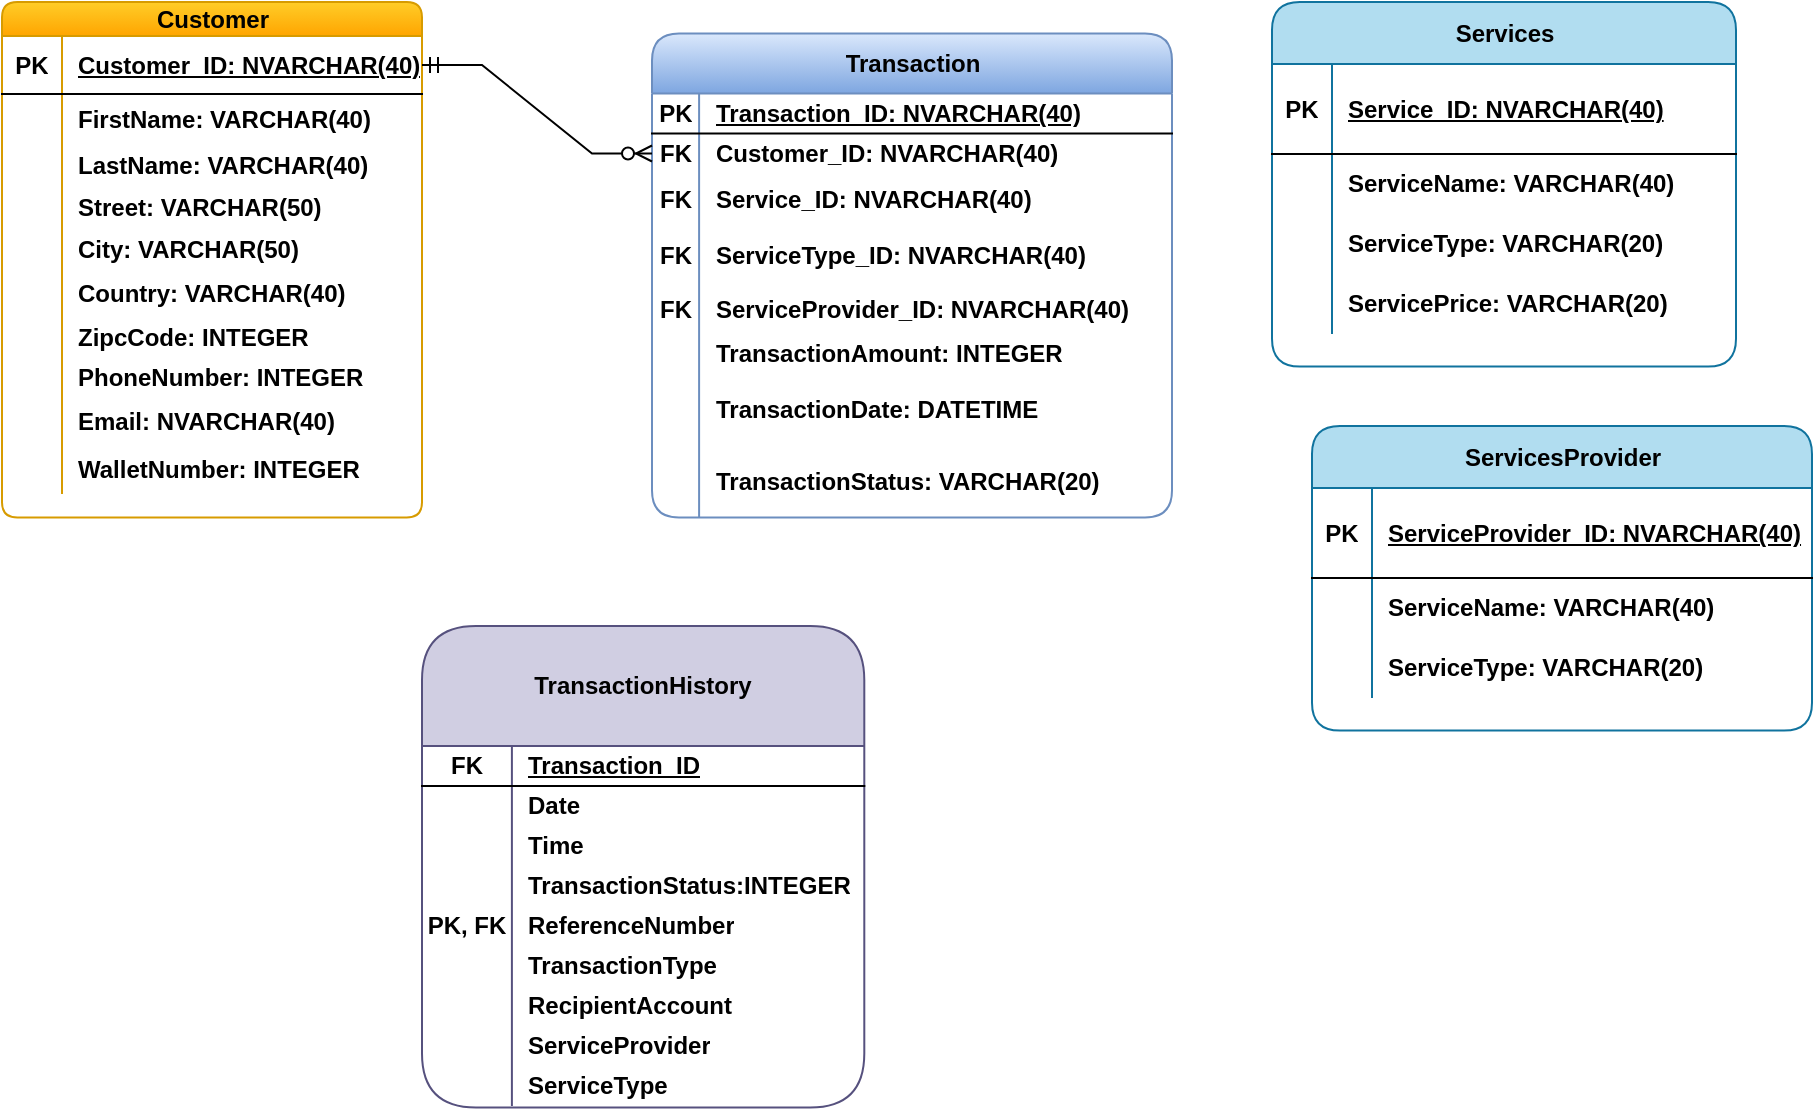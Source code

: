 <mxfile version="21.0.2" type="github">
  <diagram name="Page-1" id="RvkjJsLYA3RFUO9NYqUR">
    <mxGraphModel dx="1900" dy="573" grid="1" gridSize="10" guides="1" tooltips="1" connect="1" arrows="1" fold="1" page="1" pageScale="1" pageWidth="850" pageHeight="1100" math="0" shadow="0">
      <root>
        <mxCell id="0" />
        <mxCell id="1" parent="0" />
        <object label="Customer" id="U8XN_XWJw1uIWbOrhST0-1">
          <mxCell style="shape=table;startSize=17;container=1;collapsible=1;childLayout=tableLayout;fixedRows=1;rowLines=0;fontStyle=1;align=center;resizeLast=1;html=1;fillColor=#ffcd28;gradientColor=#ffa500;strokeColor=#d79b00;rounded=1;" vertex="1" parent="1">
            <mxGeometry x="-145" y="8" width="210" height="257.75" as="geometry" />
          </mxCell>
        </object>
        <mxCell id="U8XN_XWJw1uIWbOrhST0-2" value="" style="shape=tableRow;horizontal=0;startSize=0;swimlaneHead=0;swimlaneBody=0;fillColor=none;collapsible=0;dropTarget=0;points=[[0,0.5],[1,0.5]];portConstraint=eastwest;top=0;left=0;right=0;bottom=1;" vertex="1" parent="U8XN_XWJw1uIWbOrhST0-1">
          <mxGeometry y="17" width="210" height="29" as="geometry" />
        </mxCell>
        <mxCell id="U8XN_XWJw1uIWbOrhST0-3" value="PK" style="shape=partialRectangle;connectable=0;fillColor=none;top=0;left=0;bottom=0;right=0;fontStyle=1;overflow=hidden;whiteSpace=wrap;html=1;" vertex="1" parent="U8XN_XWJw1uIWbOrhST0-2">
          <mxGeometry width="30" height="29" as="geometry">
            <mxRectangle width="30" height="29" as="alternateBounds" />
          </mxGeometry>
        </mxCell>
        <mxCell id="U8XN_XWJw1uIWbOrhST0-4" value="Customer_ID: NVARCHAR(40)" style="shape=partialRectangle;connectable=0;fillColor=none;top=0;left=0;bottom=0;right=0;align=left;spacingLeft=6;fontStyle=5;overflow=hidden;whiteSpace=wrap;html=1;" vertex="1" parent="U8XN_XWJw1uIWbOrhST0-2">
          <mxGeometry x="30" width="180" height="29" as="geometry">
            <mxRectangle width="180" height="29" as="alternateBounds" />
          </mxGeometry>
        </mxCell>
        <mxCell id="U8XN_XWJw1uIWbOrhST0-5" value="" style="shape=tableRow;horizontal=0;startSize=0;swimlaneHead=0;swimlaneBody=0;fillColor=none;collapsible=0;dropTarget=0;points=[[0,0.5],[1,0.5]];portConstraint=eastwest;top=0;left=0;right=0;bottom=0;" vertex="1" parent="U8XN_XWJw1uIWbOrhST0-1">
          <mxGeometry y="46" width="210" height="26" as="geometry" />
        </mxCell>
        <mxCell id="U8XN_XWJw1uIWbOrhST0-6" value="" style="shape=partialRectangle;connectable=0;fillColor=none;top=0;left=0;bottom=0;right=0;editable=1;overflow=hidden;whiteSpace=wrap;html=1;" vertex="1" parent="U8XN_XWJw1uIWbOrhST0-5">
          <mxGeometry width="30" height="26" as="geometry">
            <mxRectangle width="30" height="26" as="alternateBounds" />
          </mxGeometry>
        </mxCell>
        <mxCell id="U8XN_XWJw1uIWbOrhST0-7" value="FirstName: VARCHAR(40)" style="shape=partialRectangle;connectable=0;fillColor=none;top=0;left=0;bottom=0;right=0;align=left;spacingLeft=6;overflow=hidden;whiteSpace=wrap;html=1;fontStyle=1" vertex="1" parent="U8XN_XWJw1uIWbOrhST0-5">
          <mxGeometry x="30" width="180" height="26" as="geometry">
            <mxRectangle width="180" height="26" as="alternateBounds" />
          </mxGeometry>
        </mxCell>
        <mxCell id="U8XN_XWJw1uIWbOrhST0-8" value="" style="shape=tableRow;horizontal=0;startSize=0;swimlaneHead=0;swimlaneBody=0;fillColor=none;collapsible=0;dropTarget=0;points=[[0,0.5],[1,0.5]];portConstraint=eastwest;top=0;left=0;right=0;bottom=0;" vertex="1" parent="U8XN_XWJw1uIWbOrhST0-1">
          <mxGeometry y="72" width="210" height="20" as="geometry" />
        </mxCell>
        <mxCell id="U8XN_XWJw1uIWbOrhST0-9" value="" style="shape=partialRectangle;connectable=0;fillColor=none;top=0;left=0;bottom=0;right=0;editable=1;overflow=hidden;whiteSpace=wrap;html=1;" vertex="1" parent="U8XN_XWJw1uIWbOrhST0-8">
          <mxGeometry width="30" height="20" as="geometry">
            <mxRectangle width="30" height="20" as="alternateBounds" />
          </mxGeometry>
        </mxCell>
        <mxCell id="U8XN_XWJw1uIWbOrhST0-10" value="LastName: VARCHAR(40)" style="shape=partialRectangle;connectable=0;fillColor=none;top=0;left=0;bottom=0;right=0;align=left;spacingLeft=6;overflow=hidden;whiteSpace=wrap;html=1;fontStyle=1" vertex="1" parent="U8XN_XWJw1uIWbOrhST0-8">
          <mxGeometry x="30" width="180" height="20" as="geometry">
            <mxRectangle width="180" height="20" as="alternateBounds" />
          </mxGeometry>
        </mxCell>
        <mxCell id="U8XN_XWJw1uIWbOrhST0-11" value="" style="shape=tableRow;horizontal=0;startSize=0;swimlaneHead=0;swimlaneBody=0;fillColor=none;collapsible=0;dropTarget=0;points=[[0,0.5],[1,0.5]];portConstraint=eastwest;top=0;left=0;right=0;bottom=0;" vertex="1" parent="U8XN_XWJw1uIWbOrhST0-1">
          <mxGeometry y="92" width="210" height="22" as="geometry" />
        </mxCell>
        <mxCell id="U8XN_XWJw1uIWbOrhST0-12" value="" style="shape=partialRectangle;connectable=0;fillColor=none;top=0;left=0;bottom=0;right=0;editable=1;overflow=hidden;whiteSpace=wrap;html=1;" vertex="1" parent="U8XN_XWJw1uIWbOrhST0-11">
          <mxGeometry width="30" height="22" as="geometry">
            <mxRectangle width="30" height="22" as="alternateBounds" />
          </mxGeometry>
        </mxCell>
        <mxCell id="U8XN_XWJw1uIWbOrhST0-13" value="Street: VARCHAR(50)" style="shape=partialRectangle;connectable=0;fillColor=none;top=0;left=0;bottom=0;right=0;align=left;spacingLeft=6;overflow=hidden;whiteSpace=wrap;html=1;fontStyle=1" vertex="1" parent="U8XN_XWJw1uIWbOrhST0-11">
          <mxGeometry x="30" width="180" height="22" as="geometry">
            <mxRectangle width="180" height="22" as="alternateBounds" />
          </mxGeometry>
        </mxCell>
        <mxCell id="U8XN_XWJw1uIWbOrhST0-14" value="" style="shape=tableRow;horizontal=0;startSize=0;swimlaneHead=0;swimlaneBody=0;fillColor=none;collapsible=0;dropTarget=0;points=[[0,0.5],[1,0.5]];portConstraint=eastwest;top=0;left=0;right=0;bottom=0;" vertex="1" parent="U8XN_XWJw1uIWbOrhST0-1">
          <mxGeometry y="114" width="210" height="20" as="geometry" />
        </mxCell>
        <mxCell id="U8XN_XWJw1uIWbOrhST0-15" value="" style="shape=partialRectangle;connectable=0;fillColor=none;top=0;left=0;bottom=0;right=0;editable=1;overflow=hidden;whiteSpace=wrap;html=1;" vertex="1" parent="U8XN_XWJw1uIWbOrhST0-14">
          <mxGeometry width="30" height="20" as="geometry">
            <mxRectangle width="30" height="20" as="alternateBounds" />
          </mxGeometry>
        </mxCell>
        <mxCell id="U8XN_XWJw1uIWbOrhST0-16" value="City: VARCHAR(50)" style="shape=partialRectangle;connectable=0;fillColor=none;top=0;left=0;bottom=0;right=0;align=left;spacingLeft=6;overflow=hidden;whiteSpace=wrap;html=1;fontStyle=1" vertex="1" parent="U8XN_XWJw1uIWbOrhST0-14">
          <mxGeometry x="30" width="180" height="20" as="geometry">
            <mxRectangle width="180" height="20" as="alternateBounds" />
          </mxGeometry>
        </mxCell>
        <mxCell id="U8XN_XWJw1uIWbOrhST0-17" value="" style="shape=tableRow;horizontal=0;startSize=0;swimlaneHead=0;swimlaneBody=0;fillColor=none;collapsible=0;dropTarget=0;points=[[0,0.5],[1,0.5]];portConstraint=eastwest;top=0;left=0;right=0;bottom=0;" vertex="1" parent="U8XN_XWJw1uIWbOrhST0-1">
          <mxGeometry y="134" width="210" height="24" as="geometry" />
        </mxCell>
        <mxCell id="U8XN_XWJw1uIWbOrhST0-18" value="" style="shape=partialRectangle;connectable=0;fillColor=none;top=0;left=0;bottom=0;right=0;editable=1;overflow=hidden;whiteSpace=wrap;html=1;" vertex="1" parent="U8XN_XWJw1uIWbOrhST0-17">
          <mxGeometry width="30" height="24" as="geometry">
            <mxRectangle width="30" height="24" as="alternateBounds" />
          </mxGeometry>
        </mxCell>
        <mxCell id="U8XN_XWJw1uIWbOrhST0-19" value="Country: VARCHAR(40)" style="shape=partialRectangle;connectable=0;fillColor=none;top=0;left=0;bottom=0;right=0;align=left;spacingLeft=6;overflow=hidden;whiteSpace=wrap;html=1;fontStyle=1" vertex="1" parent="U8XN_XWJw1uIWbOrhST0-17">
          <mxGeometry x="30" width="180" height="24" as="geometry">
            <mxRectangle width="180" height="24" as="alternateBounds" />
          </mxGeometry>
        </mxCell>
        <mxCell id="U8XN_XWJw1uIWbOrhST0-20" value="" style="shape=tableRow;horizontal=0;startSize=0;swimlaneHead=0;swimlaneBody=0;fillColor=none;collapsible=0;dropTarget=0;points=[[0,0.5],[1,0.5]];portConstraint=eastwest;top=0;left=0;right=0;bottom=0;" vertex="1" parent="U8XN_XWJw1uIWbOrhST0-1">
          <mxGeometry y="158" width="210" height="20" as="geometry" />
        </mxCell>
        <mxCell id="U8XN_XWJw1uIWbOrhST0-21" value="" style="shape=partialRectangle;connectable=0;fillColor=none;top=0;left=0;bottom=0;right=0;editable=1;overflow=hidden;whiteSpace=wrap;html=1;" vertex="1" parent="U8XN_XWJw1uIWbOrhST0-20">
          <mxGeometry width="30" height="20" as="geometry">
            <mxRectangle width="30" height="20" as="alternateBounds" />
          </mxGeometry>
        </mxCell>
        <mxCell id="U8XN_XWJw1uIWbOrhST0-22" value="ZipcCode: INTEGER" style="shape=partialRectangle;connectable=0;fillColor=none;top=0;left=0;bottom=0;right=0;align=left;spacingLeft=6;overflow=hidden;whiteSpace=wrap;html=1;fontStyle=1" vertex="1" parent="U8XN_XWJw1uIWbOrhST0-20">
          <mxGeometry x="30" width="180" height="20" as="geometry">
            <mxRectangle width="180" height="20" as="alternateBounds" />
          </mxGeometry>
        </mxCell>
        <mxCell id="U8XN_XWJw1uIWbOrhST0-23" value="" style="shape=tableRow;horizontal=0;startSize=0;swimlaneHead=0;swimlaneBody=0;fillColor=none;collapsible=0;dropTarget=0;points=[[0,0.5],[1,0.5]];portConstraint=eastwest;top=0;left=0;right=0;bottom=0;" vertex="1" parent="U8XN_XWJw1uIWbOrhST0-1">
          <mxGeometry y="178" width="210" height="20" as="geometry" />
        </mxCell>
        <mxCell id="U8XN_XWJw1uIWbOrhST0-24" value="" style="shape=partialRectangle;connectable=0;fillColor=none;top=0;left=0;bottom=0;right=0;editable=1;overflow=hidden;whiteSpace=wrap;html=1;" vertex="1" parent="U8XN_XWJw1uIWbOrhST0-23">
          <mxGeometry width="30" height="20" as="geometry">
            <mxRectangle width="30" height="20" as="alternateBounds" />
          </mxGeometry>
        </mxCell>
        <mxCell id="U8XN_XWJw1uIWbOrhST0-25" value="PhoneNumber: INTEGER" style="shape=partialRectangle;connectable=0;fillColor=none;top=0;left=0;bottom=0;right=0;align=left;spacingLeft=6;overflow=hidden;whiteSpace=wrap;html=1;fontStyle=1" vertex="1" parent="U8XN_XWJw1uIWbOrhST0-23">
          <mxGeometry x="30" width="180" height="20" as="geometry">
            <mxRectangle width="180" height="20" as="alternateBounds" />
          </mxGeometry>
        </mxCell>
        <mxCell id="U8XN_XWJw1uIWbOrhST0-26" value="" style="shape=tableRow;horizontal=0;startSize=0;swimlaneHead=0;swimlaneBody=0;fillColor=none;collapsible=0;dropTarget=0;points=[[0,0.5],[1,0.5]];portConstraint=eastwest;top=0;left=0;right=0;bottom=0;" vertex="1" parent="U8XN_XWJw1uIWbOrhST0-1">
          <mxGeometry y="198" width="210" height="23" as="geometry" />
        </mxCell>
        <mxCell id="U8XN_XWJw1uIWbOrhST0-27" value="" style="shape=partialRectangle;connectable=0;fillColor=none;top=0;left=0;bottom=0;right=0;editable=1;overflow=hidden;whiteSpace=wrap;html=1;" vertex="1" parent="U8XN_XWJw1uIWbOrhST0-26">
          <mxGeometry width="30" height="23" as="geometry">
            <mxRectangle width="30" height="23" as="alternateBounds" />
          </mxGeometry>
        </mxCell>
        <mxCell id="U8XN_XWJw1uIWbOrhST0-28" value="Email: NVARCHAR(40)" style="shape=partialRectangle;connectable=0;fillColor=none;top=0;left=0;bottom=0;right=0;align=left;spacingLeft=6;overflow=hidden;whiteSpace=wrap;html=1;fontStyle=1" vertex="1" parent="U8XN_XWJw1uIWbOrhST0-26">
          <mxGeometry x="30" width="180" height="23" as="geometry">
            <mxRectangle width="180" height="23" as="alternateBounds" />
          </mxGeometry>
        </mxCell>
        <mxCell id="U8XN_XWJw1uIWbOrhST0-29" value="" style="shape=tableRow;horizontal=0;startSize=0;swimlaneHead=0;swimlaneBody=0;fillColor=none;collapsible=0;dropTarget=0;points=[[0,0.5],[1,0.5]];portConstraint=eastwest;top=0;left=0;right=0;bottom=0;" vertex="1" parent="U8XN_XWJw1uIWbOrhST0-1">
          <mxGeometry y="221" width="210" height="25" as="geometry" />
        </mxCell>
        <mxCell id="U8XN_XWJw1uIWbOrhST0-30" value="" style="shape=partialRectangle;connectable=0;fillColor=none;top=0;left=0;bottom=0;right=0;editable=1;overflow=hidden;whiteSpace=wrap;html=1;" vertex="1" parent="U8XN_XWJw1uIWbOrhST0-29">
          <mxGeometry width="30" height="25" as="geometry">
            <mxRectangle width="30" height="25" as="alternateBounds" />
          </mxGeometry>
        </mxCell>
        <mxCell id="U8XN_XWJw1uIWbOrhST0-31" value="WalletNumber: INTEGER" style="shape=partialRectangle;connectable=0;fillColor=none;top=0;left=0;bottom=0;right=0;align=left;spacingLeft=6;overflow=hidden;whiteSpace=wrap;html=1;fontStyle=1" vertex="1" parent="U8XN_XWJw1uIWbOrhST0-29">
          <mxGeometry x="30" width="180" height="25" as="geometry">
            <mxRectangle width="180" height="25" as="alternateBounds" />
          </mxGeometry>
        </mxCell>
        <mxCell id="U8XN_XWJw1uIWbOrhST0-35" value="Services" style="shape=table;startSize=31;container=1;collapsible=1;childLayout=tableLayout;fixedRows=1;rowLines=0;fontStyle=1;align=center;resizeLast=1;html=1;fillColor=#b1ddf0;strokeColor=#10739e;rounded=1;" vertex="1" parent="1">
          <mxGeometry x="490" y="8.0" width="232" height="182.3" as="geometry" />
        </mxCell>
        <mxCell id="U8XN_XWJw1uIWbOrhST0-36" value="" style="shape=tableRow;horizontal=0;startSize=0;swimlaneHead=0;swimlaneBody=0;fillColor=none;collapsible=0;dropTarget=0;points=[[0,0.5],[1,0.5]];portConstraint=eastwest;top=0;left=0;right=0;bottom=1;" vertex="1" parent="U8XN_XWJw1uIWbOrhST0-35">
          <mxGeometry y="31" width="232" height="45" as="geometry" />
        </mxCell>
        <mxCell id="U8XN_XWJw1uIWbOrhST0-37" value="PK" style="shape=partialRectangle;connectable=0;fillColor=none;top=0;left=0;bottom=0;right=0;fontStyle=1;overflow=hidden;whiteSpace=wrap;html=1;" vertex="1" parent="U8XN_XWJw1uIWbOrhST0-36">
          <mxGeometry width="30" height="45" as="geometry">
            <mxRectangle width="30" height="45" as="alternateBounds" />
          </mxGeometry>
        </mxCell>
        <mxCell id="U8XN_XWJw1uIWbOrhST0-38" value="Service_ID: NVARCHAR(40)" style="shape=partialRectangle;connectable=0;fillColor=none;top=0;left=0;bottom=0;right=0;align=left;spacingLeft=6;fontStyle=5;overflow=hidden;whiteSpace=wrap;html=1;" vertex="1" parent="U8XN_XWJw1uIWbOrhST0-36">
          <mxGeometry x="30" width="202" height="45" as="geometry">
            <mxRectangle width="202" height="45" as="alternateBounds" />
          </mxGeometry>
        </mxCell>
        <mxCell id="U8XN_XWJw1uIWbOrhST0-42" value="" style="shape=tableRow;horizontal=0;startSize=0;swimlaneHead=0;swimlaneBody=0;fillColor=none;collapsible=0;dropTarget=0;points=[[0,0.5],[1,0.5]];portConstraint=eastwest;top=0;left=0;right=0;bottom=0;" vertex="1" parent="U8XN_XWJw1uIWbOrhST0-35">
          <mxGeometry y="76" width="232" height="30" as="geometry" />
        </mxCell>
        <mxCell id="U8XN_XWJw1uIWbOrhST0-43" value="" style="shape=partialRectangle;connectable=0;fillColor=none;top=0;left=0;bottom=0;right=0;editable=1;overflow=hidden;whiteSpace=wrap;html=1;fontStyle=1" vertex="1" parent="U8XN_XWJw1uIWbOrhST0-42">
          <mxGeometry width="30" height="30" as="geometry">
            <mxRectangle width="30" height="30" as="alternateBounds" />
          </mxGeometry>
        </mxCell>
        <mxCell id="U8XN_XWJw1uIWbOrhST0-44" value="ServiceName: VARCHAR(40)" style="shape=partialRectangle;connectable=0;fillColor=none;top=0;left=0;bottom=0;right=0;align=left;spacingLeft=6;overflow=hidden;whiteSpace=wrap;html=1;fontStyle=1" vertex="1" parent="U8XN_XWJw1uIWbOrhST0-42">
          <mxGeometry x="30" width="202" height="30" as="geometry">
            <mxRectangle width="202" height="30" as="alternateBounds" />
          </mxGeometry>
        </mxCell>
        <mxCell id="U8XN_XWJw1uIWbOrhST0-284" value="" style="shape=tableRow;horizontal=0;startSize=0;swimlaneHead=0;swimlaneBody=0;fillColor=none;collapsible=0;dropTarget=0;points=[[0,0.5],[1,0.5]];portConstraint=eastwest;top=0;left=0;right=0;bottom=0;" vertex="1" parent="U8XN_XWJw1uIWbOrhST0-35">
          <mxGeometry y="106" width="232" height="30" as="geometry" />
        </mxCell>
        <mxCell id="U8XN_XWJw1uIWbOrhST0-285" value="" style="shape=partialRectangle;connectable=0;fillColor=none;top=0;left=0;bottom=0;right=0;editable=1;overflow=hidden;whiteSpace=wrap;html=1;fontStyle=1" vertex="1" parent="U8XN_XWJw1uIWbOrhST0-284">
          <mxGeometry width="30" height="30" as="geometry">
            <mxRectangle width="30" height="30" as="alternateBounds" />
          </mxGeometry>
        </mxCell>
        <mxCell id="U8XN_XWJw1uIWbOrhST0-286" value="ServiceType: VARCHAR(20)" style="shape=partialRectangle;connectable=0;fillColor=none;top=0;left=0;bottom=0;right=0;align=left;spacingLeft=6;overflow=hidden;whiteSpace=wrap;html=1;fontStyle=1" vertex="1" parent="U8XN_XWJw1uIWbOrhST0-284">
          <mxGeometry x="30" width="202" height="30" as="geometry">
            <mxRectangle width="202" height="30" as="alternateBounds" />
          </mxGeometry>
        </mxCell>
        <mxCell id="U8XN_XWJw1uIWbOrhST0-300" value="" style="shape=tableRow;horizontal=0;startSize=0;swimlaneHead=0;swimlaneBody=0;fillColor=none;collapsible=0;dropTarget=0;points=[[0,0.5],[1,0.5]];portConstraint=eastwest;top=0;left=0;right=0;bottom=0;" vertex="1" parent="U8XN_XWJw1uIWbOrhST0-35">
          <mxGeometry y="136" width="232" height="30" as="geometry" />
        </mxCell>
        <mxCell id="U8XN_XWJw1uIWbOrhST0-301" value="" style="shape=partialRectangle;connectable=0;fillColor=none;top=0;left=0;bottom=0;right=0;editable=1;overflow=hidden;whiteSpace=wrap;html=1;fontStyle=1" vertex="1" parent="U8XN_XWJw1uIWbOrhST0-300">
          <mxGeometry width="30" height="30" as="geometry">
            <mxRectangle width="30" height="30" as="alternateBounds" />
          </mxGeometry>
        </mxCell>
        <mxCell id="U8XN_XWJw1uIWbOrhST0-302" value="ServicePrice: VARCHAR(20)" style="shape=partialRectangle;connectable=0;fillColor=none;top=0;left=0;bottom=0;right=0;align=left;spacingLeft=6;overflow=hidden;whiteSpace=wrap;html=1;fontStyle=1" vertex="1" parent="U8XN_XWJw1uIWbOrhST0-300">
          <mxGeometry x="30" width="202" height="30" as="geometry">
            <mxRectangle width="202" height="30" as="alternateBounds" />
          </mxGeometry>
        </mxCell>
        <mxCell id="U8XN_XWJw1uIWbOrhST0-45" value="Transaction" style="shape=table;startSize=30;container=1;collapsible=1;childLayout=tableLayout;fixedRows=1;rowLines=0;fontStyle=1;align=center;resizeLast=1;html=1;strokeWidth=1;swimlaneFillColor=none;fillColor=#dae8fc;gradientColor=#7ea6e0;strokeColor=#6c8ebf;rounded=1;" vertex="1" parent="1">
          <mxGeometry x="180" y="23.75" width="260" height="242" as="geometry" />
        </mxCell>
        <mxCell id="U8XN_XWJw1uIWbOrhST0-46" value="" style="shape=tableRow;horizontal=0;startSize=0;swimlaneHead=0;swimlaneBody=0;fillColor=none;collapsible=0;dropTarget=0;points=[[0,0.5],[1,0.5]];portConstraint=eastwest;top=0;left=0;right=0;bottom=1;" vertex="1" parent="U8XN_XWJw1uIWbOrhST0-45">
          <mxGeometry y="30" width="260" height="20" as="geometry" />
        </mxCell>
        <mxCell id="U8XN_XWJw1uIWbOrhST0-47" value="PK" style="shape=partialRectangle;connectable=0;fillColor=none;top=0;left=0;bottom=0;right=0;fontStyle=1;overflow=hidden;whiteSpace=wrap;html=1;" vertex="1" parent="U8XN_XWJw1uIWbOrhST0-46">
          <mxGeometry width="23.55" height="20" as="geometry">
            <mxRectangle width="23.55" height="20" as="alternateBounds" />
          </mxGeometry>
        </mxCell>
        <mxCell id="U8XN_XWJw1uIWbOrhST0-48" value="Transaction_ID: NVARCHAR(40)" style="shape=partialRectangle;connectable=0;fillColor=none;top=0;left=0;bottom=0;right=0;align=left;spacingLeft=6;fontStyle=5;overflow=hidden;whiteSpace=wrap;html=1;" vertex="1" parent="U8XN_XWJw1uIWbOrhST0-46">
          <mxGeometry x="23.55" width="236.45" height="20" as="geometry">
            <mxRectangle width="236.45" height="20" as="alternateBounds" />
          </mxGeometry>
        </mxCell>
        <mxCell id="U8XN_XWJw1uIWbOrhST0-49" value="" style="shape=tableRow;horizontal=0;startSize=0;swimlaneHead=0;swimlaneBody=0;fillColor=none;collapsible=0;dropTarget=0;points=[[0,0.5],[1,0.5]];portConstraint=eastwest;top=0;left=0;right=0;bottom=0;" vertex="1" parent="U8XN_XWJw1uIWbOrhST0-45">
          <mxGeometry y="50" width="260" height="20" as="geometry" />
        </mxCell>
        <mxCell id="U8XN_XWJw1uIWbOrhST0-50" value="FK" style="shape=partialRectangle;connectable=0;fillColor=none;top=0;left=0;bottom=0;right=0;editable=1;overflow=hidden;whiteSpace=wrap;html=1;fontStyle=1" vertex="1" parent="U8XN_XWJw1uIWbOrhST0-49">
          <mxGeometry width="23.55" height="20" as="geometry">
            <mxRectangle width="23.55" height="20" as="alternateBounds" />
          </mxGeometry>
        </mxCell>
        <mxCell id="U8XN_XWJw1uIWbOrhST0-51" value="Customer_ID: NVARCHAR(40)" style="shape=partialRectangle;connectable=0;fillColor=none;top=0;left=0;bottom=0;right=0;align=left;spacingLeft=6;overflow=hidden;whiteSpace=wrap;html=1;fontStyle=1" vertex="1" parent="U8XN_XWJw1uIWbOrhST0-49">
          <mxGeometry x="23.55" width="236.45" height="20" as="geometry">
            <mxRectangle width="236.45" height="20" as="alternateBounds" />
          </mxGeometry>
        </mxCell>
        <mxCell id="U8XN_XWJw1uIWbOrhST0-206" value="" style="shape=tableRow;horizontal=0;startSize=0;swimlaneHead=0;swimlaneBody=0;fillColor=none;collapsible=0;dropTarget=0;points=[[0,0.5],[1,0.5]];portConstraint=eastwest;top=0;left=0;right=0;bottom=0;" vertex="1" parent="U8XN_XWJw1uIWbOrhST0-45">
          <mxGeometry y="70" width="260" height="26" as="geometry" />
        </mxCell>
        <mxCell id="U8XN_XWJw1uIWbOrhST0-207" value="FK" style="shape=partialRectangle;connectable=0;fillColor=none;top=0;left=0;bottom=0;right=0;editable=1;overflow=hidden;whiteSpace=wrap;html=1;fontStyle=1" vertex="1" parent="U8XN_XWJw1uIWbOrhST0-206">
          <mxGeometry width="23.55" height="26" as="geometry">
            <mxRectangle width="23.55" height="26" as="alternateBounds" />
          </mxGeometry>
        </mxCell>
        <mxCell id="U8XN_XWJw1uIWbOrhST0-208" value="Service_ID: NVARCHAR(40)" style="shape=partialRectangle;connectable=0;fillColor=none;top=0;left=0;bottom=0;right=0;align=left;spacingLeft=6;overflow=hidden;whiteSpace=wrap;html=1;fontStyle=1" vertex="1" parent="U8XN_XWJw1uIWbOrhST0-206">
          <mxGeometry x="23.55" width="236.45" height="26" as="geometry">
            <mxRectangle width="236.45" height="26" as="alternateBounds" />
          </mxGeometry>
        </mxCell>
        <mxCell id="U8XN_XWJw1uIWbOrhST0-209" value="" style="shape=tableRow;horizontal=0;startSize=0;swimlaneHead=0;swimlaneBody=0;fillColor=none;collapsible=0;dropTarget=0;points=[[0,0.5],[1,0.5]];portConstraint=eastwest;top=0;left=0;right=0;bottom=0;" vertex="1" parent="U8XN_XWJw1uIWbOrhST0-45">
          <mxGeometry y="96" width="260" height="30" as="geometry" />
        </mxCell>
        <mxCell id="U8XN_XWJw1uIWbOrhST0-210" value="FK" style="shape=partialRectangle;connectable=0;fillColor=none;top=0;left=0;bottom=0;right=0;editable=1;overflow=hidden;whiteSpace=wrap;html=1;fontStyle=1" vertex="1" parent="U8XN_XWJw1uIWbOrhST0-209">
          <mxGeometry width="23.55" height="30" as="geometry">
            <mxRectangle width="23.55" height="30" as="alternateBounds" />
          </mxGeometry>
        </mxCell>
        <mxCell id="U8XN_XWJw1uIWbOrhST0-211" value="ServiceType_ID: NVARCHAR(40)" style="shape=partialRectangle;connectable=0;fillColor=none;top=0;left=0;bottom=0;right=0;align=left;spacingLeft=6;overflow=hidden;whiteSpace=wrap;html=1;fontStyle=1" vertex="1" parent="U8XN_XWJw1uIWbOrhST0-209">
          <mxGeometry x="23.55" width="236.45" height="30" as="geometry">
            <mxRectangle width="236.45" height="30" as="alternateBounds" />
          </mxGeometry>
        </mxCell>
        <mxCell id="U8XN_XWJw1uIWbOrhST0-215" value="" style="shape=tableRow;horizontal=0;startSize=0;swimlaneHead=0;swimlaneBody=0;fillColor=none;collapsible=0;dropTarget=0;points=[[0,0.5],[1,0.5]];portConstraint=eastwest;top=0;left=0;right=0;bottom=0;" vertex="1" parent="U8XN_XWJw1uIWbOrhST0-45">
          <mxGeometry y="126" width="260" height="24" as="geometry" />
        </mxCell>
        <mxCell id="U8XN_XWJw1uIWbOrhST0-216" value="FK" style="shape=partialRectangle;connectable=0;fillColor=none;top=0;left=0;bottom=0;right=0;editable=1;overflow=hidden;whiteSpace=wrap;html=1;fontStyle=1" vertex="1" parent="U8XN_XWJw1uIWbOrhST0-215">
          <mxGeometry width="23.55" height="24" as="geometry">
            <mxRectangle width="23.55" height="24" as="alternateBounds" />
          </mxGeometry>
        </mxCell>
        <mxCell id="U8XN_XWJw1uIWbOrhST0-217" value="ServiceProvider_ID: NVARCHAR(40)" style="shape=partialRectangle;connectable=0;fillColor=none;top=0;left=0;bottom=0;right=0;align=left;spacingLeft=6;overflow=hidden;whiteSpace=wrap;html=1;fontStyle=1" vertex="1" parent="U8XN_XWJw1uIWbOrhST0-215">
          <mxGeometry x="23.55" width="236.45" height="24" as="geometry">
            <mxRectangle width="236.45" height="24" as="alternateBounds" />
          </mxGeometry>
        </mxCell>
        <mxCell id="U8XN_XWJw1uIWbOrhST0-221" value="" style="shape=tableRow;horizontal=0;startSize=0;swimlaneHead=0;swimlaneBody=0;fillColor=none;collapsible=0;dropTarget=0;points=[[0,0.5],[1,0.5]];portConstraint=eastwest;top=0;left=0;right=0;bottom=0;" vertex="1" parent="U8XN_XWJw1uIWbOrhST0-45">
          <mxGeometry y="150" width="260" height="20" as="geometry" />
        </mxCell>
        <mxCell id="U8XN_XWJw1uIWbOrhST0-222" value="" style="shape=partialRectangle;connectable=0;fillColor=none;top=0;left=0;bottom=0;right=0;editable=1;overflow=hidden;whiteSpace=wrap;html=1;fontStyle=1" vertex="1" parent="U8XN_XWJw1uIWbOrhST0-221">
          <mxGeometry width="23.55" height="20" as="geometry">
            <mxRectangle width="23.55" height="20" as="alternateBounds" />
          </mxGeometry>
        </mxCell>
        <mxCell id="U8XN_XWJw1uIWbOrhST0-223" value="TransactionAmount: INTEGER" style="shape=partialRectangle;connectable=0;fillColor=none;top=0;left=0;bottom=0;right=0;align=left;spacingLeft=6;overflow=hidden;whiteSpace=wrap;html=1;fontStyle=1" vertex="1" parent="U8XN_XWJw1uIWbOrhST0-221">
          <mxGeometry x="23.55" width="236.45" height="20" as="geometry">
            <mxRectangle width="236.45" height="20" as="alternateBounds" />
          </mxGeometry>
        </mxCell>
        <mxCell id="U8XN_XWJw1uIWbOrhST0-281" value="" style="shape=tableRow;horizontal=0;startSize=0;swimlaneHead=0;swimlaneBody=0;fillColor=none;collapsible=0;dropTarget=0;points=[[0,0.5],[1,0.5]];portConstraint=eastwest;top=0;left=0;right=0;bottom=0;" vertex="1" parent="U8XN_XWJw1uIWbOrhST0-45">
          <mxGeometry y="170" width="260" height="36" as="geometry" />
        </mxCell>
        <mxCell id="U8XN_XWJw1uIWbOrhST0-282" value="" style="shape=partialRectangle;connectable=0;fillColor=none;top=0;left=0;bottom=0;right=0;editable=1;overflow=hidden;whiteSpace=wrap;html=1;fontStyle=1" vertex="1" parent="U8XN_XWJw1uIWbOrhST0-281">
          <mxGeometry width="23.55" height="36" as="geometry">
            <mxRectangle width="23.55" height="36" as="alternateBounds" />
          </mxGeometry>
        </mxCell>
        <mxCell id="U8XN_XWJw1uIWbOrhST0-283" value="TransactionDate: DATETIME" style="shape=partialRectangle;connectable=0;fillColor=none;top=0;left=0;bottom=0;right=0;align=left;spacingLeft=6;overflow=hidden;whiteSpace=wrap;html=1;fontStyle=1" vertex="1" parent="U8XN_XWJw1uIWbOrhST0-281">
          <mxGeometry x="23.55" width="236.45" height="36" as="geometry">
            <mxRectangle width="236.45" height="36" as="alternateBounds" />
          </mxGeometry>
        </mxCell>
        <mxCell id="U8XN_XWJw1uIWbOrhST0-287" value="" style="shape=tableRow;horizontal=0;startSize=0;swimlaneHead=0;swimlaneBody=0;fillColor=none;collapsible=0;dropTarget=0;points=[[0,0.5],[1,0.5]];portConstraint=eastwest;top=0;left=0;right=0;bottom=0;" vertex="1" parent="U8XN_XWJw1uIWbOrhST0-45">
          <mxGeometry y="206" width="260" height="36" as="geometry" />
        </mxCell>
        <mxCell id="U8XN_XWJw1uIWbOrhST0-288" value="" style="shape=partialRectangle;connectable=0;fillColor=none;top=0;left=0;bottom=0;right=0;editable=1;overflow=hidden;whiteSpace=wrap;html=1;fontStyle=1" vertex="1" parent="U8XN_XWJw1uIWbOrhST0-287">
          <mxGeometry width="23.55" height="36" as="geometry">
            <mxRectangle width="23.55" height="36" as="alternateBounds" />
          </mxGeometry>
        </mxCell>
        <mxCell id="U8XN_XWJw1uIWbOrhST0-289" value="TransactionStatus: VARCHAR(20)" style="shape=partialRectangle;connectable=0;fillColor=none;top=0;left=0;bottom=0;right=0;align=left;spacingLeft=6;overflow=hidden;whiteSpace=wrap;html=1;fontStyle=1" vertex="1" parent="U8XN_XWJw1uIWbOrhST0-287">
          <mxGeometry x="23.55" width="236.45" height="36" as="geometry">
            <mxRectangle width="236.45" height="36" as="alternateBounds" />
          </mxGeometry>
        </mxCell>
        <mxCell id="U8XN_XWJw1uIWbOrhST0-58" value="" style="edgeStyle=entityRelationEdgeStyle;fontSize=12;html=1;endArrow=ERzeroToMany;endFill=1;rounded=0;startArrow=ERmandOne;startFill=0;exitX=1;exitY=0.5;exitDx=0;exitDy=0;entryX=0;entryY=0.5;entryDx=0;entryDy=0;" edge="1" parent="1" source="U8XN_XWJw1uIWbOrhST0-2" target="U8XN_XWJw1uIWbOrhST0-49">
          <mxGeometry width="100" height="100" relative="1" as="geometry">
            <mxPoint x="235" y="210" as="sourcePoint" />
            <mxPoint x="335" y="110" as="targetPoint" />
          </mxGeometry>
        </mxCell>
        <mxCell id="U8XN_XWJw1uIWbOrhST0-59" value="TransactionHistory" style="shape=table;startSize=60;container=1;collapsible=1;childLayout=tableLayout;fixedRows=1;rowLines=0;fontStyle=1;align=center;resizeLast=1;html=1;whiteSpace=wrap;rounded=1;fillColor=#d0cee2;strokeColor=#56517e;" vertex="1" parent="1">
          <mxGeometry x="65.0" y="320" width="221.15" height="240.7" as="geometry" />
        </mxCell>
        <mxCell id="U8XN_XWJw1uIWbOrhST0-60" value="" style="shape=tableRow;horizontal=0;startSize=0;swimlaneHead=0;swimlaneBody=0;fillColor=none;collapsible=0;dropTarget=0;points=[[0,0.5],[1,0.5]];portConstraint=eastwest;top=0;left=0;right=0;bottom=1;html=1;" vertex="1" parent="U8XN_XWJw1uIWbOrhST0-59">
          <mxGeometry y="60" width="221.15" height="20" as="geometry" />
        </mxCell>
        <mxCell id="U8XN_XWJw1uIWbOrhST0-61" value="FK" style="shape=partialRectangle;connectable=0;fillColor=none;top=0;left=0;bottom=0;right=0;fontStyle=1;overflow=hidden;html=1;whiteSpace=wrap;" vertex="1" parent="U8XN_XWJw1uIWbOrhST0-60">
          <mxGeometry width="44.95" height="20" as="geometry">
            <mxRectangle width="44.95" height="20" as="alternateBounds" />
          </mxGeometry>
        </mxCell>
        <mxCell id="U8XN_XWJw1uIWbOrhST0-62" value="Transaction_ID" style="shape=partialRectangle;connectable=0;fillColor=none;top=0;left=0;bottom=0;right=0;align=left;spacingLeft=6;fontStyle=5;overflow=hidden;html=1;whiteSpace=wrap;" vertex="1" parent="U8XN_XWJw1uIWbOrhST0-60">
          <mxGeometry x="44.95" width="176.2" height="20" as="geometry">
            <mxRectangle width="176.2" height="20" as="alternateBounds" />
          </mxGeometry>
        </mxCell>
        <mxCell id="U8XN_XWJw1uIWbOrhST0-63" value="" style="shape=tableRow;horizontal=0;startSize=0;swimlaneHead=0;swimlaneBody=0;fillColor=none;collapsible=0;dropTarget=0;points=[[0,0.5],[1,0.5]];portConstraint=eastwest;top=0;left=0;right=0;bottom=0;html=1;" vertex="1" parent="U8XN_XWJw1uIWbOrhST0-59">
          <mxGeometry y="80" width="221.15" height="20" as="geometry" />
        </mxCell>
        <mxCell id="U8XN_XWJw1uIWbOrhST0-64" value="" style="shape=partialRectangle;connectable=0;fillColor=none;top=0;left=0;bottom=0;right=0;editable=1;overflow=hidden;html=1;whiteSpace=wrap;" vertex="1" parent="U8XN_XWJw1uIWbOrhST0-63">
          <mxGeometry width="44.95" height="20" as="geometry">
            <mxRectangle width="44.95" height="20" as="alternateBounds" />
          </mxGeometry>
        </mxCell>
        <mxCell id="U8XN_XWJw1uIWbOrhST0-65" value="Date" style="shape=partialRectangle;connectable=0;fillColor=none;top=0;left=0;bottom=0;right=0;align=left;spacingLeft=6;overflow=hidden;html=1;whiteSpace=wrap;fontStyle=1" vertex="1" parent="U8XN_XWJw1uIWbOrhST0-63">
          <mxGeometry x="44.95" width="176.2" height="20" as="geometry">
            <mxRectangle width="176.2" height="20" as="alternateBounds" />
          </mxGeometry>
        </mxCell>
        <mxCell id="U8XN_XWJw1uIWbOrhST0-66" value="" style="shape=tableRow;horizontal=0;startSize=0;swimlaneHead=0;swimlaneBody=0;fillColor=none;collapsible=0;dropTarget=0;points=[[0,0.5],[1,0.5]];portConstraint=eastwest;top=0;left=0;right=0;bottom=0;html=1;" vertex="1" parent="U8XN_XWJw1uIWbOrhST0-59">
          <mxGeometry y="100" width="221.15" height="20" as="geometry" />
        </mxCell>
        <mxCell id="U8XN_XWJw1uIWbOrhST0-67" value="" style="shape=partialRectangle;connectable=0;fillColor=none;top=0;left=0;bottom=0;right=0;editable=1;overflow=hidden;html=1;whiteSpace=wrap;" vertex="1" parent="U8XN_XWJw1uIWbOrhST0-66">
          <mxGeometry width="44.95" height="20" as="geometry">
            <mxRectangle width="44.95" height="20" as="alternateBounds" />
          </mxGeometry>
        </mxCell>
        <mxCell id="U8XN_XWJw1uIWbOrhST0-68" value="Time" style="shape=partialRectangle;connectable=0;fillColor=none;top=0;left=0;bottom=0;right=0;align=left;spacingLeft=6;overflow=hidden;html=1;whiteSpace=wrap;fontStyle=1" vertex="1" parent="U8XN_XWJw1uIWbOrhST0-66">
          <mxGeometry x="44.95" width="176.2" height="20" as="geometry">
            <mxRectangle width="176.2" height="20" as="alternateBounds" />
          </mxGeometry>
        </mxCell>
        <mxCell id="U8XN_XWJw1uIWbOrhST0-69" value="" style="shape=tableRow;horizontal=0;startSize=0;swimlaneHead=0;swimlaneBody=0;fillColor=none;collapsible=0;dropTarget=0;points=[[0,0.5],[1,0.5]];portConstraint=eastwest;top=0;left=0;right=0;bottom=0;html=1;" vertex="1" parent="U8XN_XWJw1uIWbOrhST0-59">
          <mxGeometry y="120" width="221.15" height="20" as="geometry" />
        </mxCell>
        <mxCell id="U8XN_XWJw1uIWbOrhST0-70" value="" style="shape=partialRectangle;connectable=0;fillColor=none;top=0;left=0;bottom=0;right=0;editable=1;overflow=hidden;html=1;whiteSpace=wrap;" vertex="1" parent="U8XN_XWJw1uIWbOrhST0-69">
          <mxGeometry width="44.95" height="20" as="geometry">
            <mxRectangle width="44.95" height="20" as="alternateBounds" />
          </mxGeometry>
        </mxCell>
        <mxCell id="U8XN_XWJw1uIWbOrhST0-71" value="TransactionStatus:INTEGER" style="shape=partialRectangle;connectable=0;fillColor=none;top=0;left=0;bottom=0;right=0;align=left;spacingLeft=6;overflow=hidden;html=1;whiteSpace=wrap;fontStyle=1" vertex="1" parent="U8XN_XWJw1uIWbOrhST0-69">
          <mxGeometry x="44.95" width="176.2" height="20" as="geometry">
            <mxRectangle width="176.2" height="20" as="alternateBounds" />
          </mxGeometry>
        </mxCell>
        <mxCell id="U8XN_XWJw1uIWbOrhST0-72" value="" style="shape=tableRow;horizontal=0;startSize=0;swimlaneHead=0;swimlaneBody=0;fillColor=none;collapsible=0;dropTarget=0;points=[[0,0.5],[1,0.5]];portConstraint=eastwest;top=0;left=0;right=0;bottom=0;html=1;fontStyle=1" vertex="1" parent="U8XN_XWJw1uIWbOrhST0-59">
          <mxGeometry y="140" width="221.15" height="20" as="geometry" />
        </mxCell>
        <mxCell id="U8XN_XWJw1uIWbOrhST0-73" value="&lt;b&gt;PK, FK&lt;/b&gt;" style="shape=partialRectangle;connectable=0;fillColor=none;top=0;left=0;bottom=0;right=0;editable=1;overflow=hidden;html=1;whiteSpace=wrap;" vertex="1" parent="U8XN_XWJw1uIWbOrhST0-72">
          <mxGeometry width="44.95" height="20" as="geometry">
            <mxRectangle width="44.95" height="20" as="alternateBounds" />
          </mxGeometry>
        </mxCell>
        <mxCell id="U8XN_XWJw1uIWbOrhST0-74" value="ReferenceNumber" style="shape=partialRectangle;connectable=0;fillColor=none;top=0;left=0;bottom=0;right=0;align=left;spacingLeft=6;overflow=hidden;html=1;whiteSpace=wrap;fontStyle=1" vertex="1" parent="U8XN_XWJw1uIWbOrhST0-72">
          <mxGeometry x="44.95" width="176.2" height="20" as="geometry">
            <mxRectangle width="176.2" height="20" as="alternateBounds" />
          </mxGeometry>
        </mxCell>
        <mxCell id="U8XN_XWJw1uIWbOrhST0-75" value="" style="shape=tableRow;horizontal=0;startSize=0;swimlaneHead=0;swimlaneBody=0;fillColor=none;collapsible=0;dropTarget=0;points=[[0,0.5],[1,0.5]];portConstraint=eastwest;top=0;left=0;right=0;bottom=0;html=1;fontStyle=1" vertex="1" parent="U8XN_XWJw1uIWbOrhST0-59">
          <mxGeometry y="160" width="221.15" height="20" as="geometry" />
        </mxCell>
        <mxCell id="U8XN_XWJw1uIWbOrhST0-76" value="" style="shape=partialRectangle;connectable=0;fillColor=none;top=0;left=0;bottom=0;right=0;editable=1;overflow=hidden;html=1;whiteSpace=wrap;" vertex="1" parent="U8XN_XWJw1uIWbOrhST0-75">
          <mxGeometry width="44.95" height="20" as="geometry">
            <mxRectangle width="44.95" height="20" as="alternateBounds" />
          </mxGeometry>
        </mxCell>
        <mxCell id="U8XN_XWJw1uIWbOrhST0-77" value="TransactionType" style="shape=partialRectangle;connectable=0;fillColor=none;top=0;left=0;bottom=0;right=0;align=left;spacingLeft=6;overflow=hidden;html=1;whiteSpace=wrap;fontStyle=1" vertex="1" parent="U8XN_XWJw1uIWbOrhST0-75">
          <mxGeometry x="44.95" width="176.2" height="20" as="geometry">
            <mxRectangle width="176.2" height="20" as="alternateBounds" />
          </mxGeometry>
        </mxCell>
        <mxCell id="U8XN_XWJw1uIWbOrhST0-78" value="" style="shape=tableRow;horizontal=0;startSize=0;swimlaneHead=0;swimlaneBody=0;fillColor=none;collapsible=0;dropTarget=0;points=[[0,0.5],[1,0.5]];portConstraint=eastwest;top=0;left=0;right=0;bottom=0;html=1;fontStyle=1" vertex="1" parent="U8XN_XWJw1uIWbOrhST0-59">
          <mxGeometry y="180" width="221.15" height="20" as="geometry" />
        </mxCell>
        <mxCell id="U8XN_XWJw1uIWbOrhST0-79" value="" style="shape=partialRectangle;connectable=0;fillColor=none;top=0;left=0;bottom=0;right=0;editable=1;overflow=hidden;html=1;whiteSpace=wrap;" vertex="1" parent="U8XN_XWJw1uIWbOrhST0-78">
          <mxGeometry width="44.95" height="20" as="geometry">
            <mxRectangle width="44.95" height="20" as="alternateBounds" />
          </mxGeometry>
        </mxCell>
        <mxCell id="U8XN_XWJw1uIWbOrhST0-80" value="RecipientAccount" style="shape=partialRectangle;connectable=0;fillColor=none;top=0;left=0;bottom=0;right=0;align=left;spacingLeft=6;overflow=hidden;html=1;whiteSpace=wrap;fontStyle=1" vertex="1" parent="U8XN_XWJw1uIWbOrhST0-78">
          <mxGeometry x="44.95" width="176.2" height="20" as="geometry">
            <mxRectangle width="176.2" height="20" as="alternateBounds" />
          </mxGeometry>
        </mxCell>
        <mxCell id="U8XN_XWJw1uIWbOrhST0-81" value="" style="shape=tableRow;horizontal=0;startSize=0;swimlaneHead=0;swimlaneBody=0;fillColor=none;collapsible=0;dropTarget=0;points=[[0,0.5],[1,0.5]];portConstraint=eastwest;top=0;left=0;right=0;bottom=0;html=1;fontStyle=1" vertex="1" parent="U8XN_XWJw1uIWbOrhST0-59">
          <mxGeometry y="200" width="221.15" height="20" as="geometry" />
        </mxCell>
        <mxCell id="U8XN_XWJw1uIWbOrhST0-82" value="" style="shape=partialRectangle;connectable=0;fillColor=none;top=0;left=0;bottom=0;right=0;editable=1;overflow=hidden;html=1;whiteSpace=wrap;" vertex="1" parent="U8XN_XWJw1uIWbOrhST0-81">
          <mxGeometry width="44.95" height="20" as="geometry">
            <mxRectangle width="44.95" height="20" as="alternateBounds" />
          </mxGeometry>
        </mxCell>
        <mxCell id="U8XN_XWJw1uIWbOrhST0-83" value="ServiceProvider" style="shape=partialRectangle;connectable=0;fillColor=none;top=0;left=0;bottom=0;right=0;align=left;spacingLeft=6;overflow=hidden;html=1;whiteSpace=wrap;fontStyle=1" vertex="1" parent="U8XN_XWJw1uIWbOrhST0-81">
          <mxGeometry x="44.95" width="176.2" height="20" as="geometry">
            <mxRectangle width="176.2" height="20" as="alternateBounds" />
          </mxGeometry>
        </mxCell>
        <mxCell id="U8XN_XWJw1uIWbOrhST0-84" value="" style="shape=tableRow;horizontal=0;startSize=0;swimlaneHead=0;swimlaneBody=0;fillColor=none;collapsible=0;dropTarget=0;points=[[0,0.5],[1,0.5]];portConstraint=eastwest;top=0;left=0;right=0;bottom=0;html=1;fontStyle=1" vertex="1" parent="U8XN_XWJw1uIWbOrhST0-59">
          <mxGeometry y="220" width="221.15" height="20" as="geometry" />
        </mxCell>
        <mxCell id="U8XN_XWJw1uIWbOrhST0-85" value="" style="shape=partialRectangle;connectable=0;fillColor=none;top=0;left=0;bottom=0;right=0;editable=1;overflow=hidden;html=1;whiteSpace=wrap;" vertex="1" parent="U8XN_XWJw1uIWbOrhST0-84">
          <mxGeometry width="44.95" height="20" as="geometry">
            <mxRectangle width="44.95" height="20" as="alternateBounds" />
          </mxGeometry>
        </mxCell>
        <mxCell id="U8XN_XWJw1uIWbOrhST0-86" value="ServiceType" style="shape=partialRectangle;connectable=0;fillColor=none;top=0;left=0;bottom=0;right=0;align=left;spacingLeft=6;overflow=hidden;html=1;whiteSpace=wrap;fontStyle=1" vertex="1" parent="U8XN_XWJw1uIWbOrhST0-84">
          <mxGeometry x="44.95" width="176.2" height="20" as="geometry">
            <mxRectangle width="176.2" height="20" as="alternateBounds" />
          </mxGeometry>
        </mxCell>
        <mxCell id="U8XN_XWJw1uIWbOrhST0-290" value="ServicesProvider" style="shape=table;startSize=31;container=1;collapsible=1;childLayout=tableLayout;fixedRows=1;rowLines=0;fontStyle=1;align=center;resizeLast=1;html=1;fillColor=#b1ddf0;strokeColor=#10739e;rounded=1;" vertex="1" parent="1">
          <mxGeometry x="510" y="220" width="250" height="152.3" as="geometry" />
        </mxCell>
        <mxCell id="U8XN_XWJw1uIWbOrhST0-291" value="" style="shape=tableRow;horizontal=0;startSize=0;swimlaneHead=0;swimlaneBody=0;fillColor=none;collapsible=0;dropTarget=0;points=[[0,0.5],[1,0.5]];portConstraint=eastwest;top=0;left=0;right=0;bottom=1;" vertex="1" parent="U8XN_XWJw1uIWbOrhST0-290">
          <mxGeometry y="31" width="250" height="45" as="geometry" />
        </mxCell>
        <mxCell id="U8XN_XWJw1uIWbOrhST0-292" value="PK" style="shape=partialRectangle;connectable=0;fillColor=none;top=0;left=0;bottom=0;right=0;fontStyle=1;overflow=hidden;whiteSpace=wrap;html=1;" vertex="1" parent="U8XN_XWJw1uIWbOrhST0-291">
          <mxGeometry width="30" height="45" as="geometry">
            <mxRectangle width="30" height="45" as="alternateBounds" />
          </mxGeometry>
        </mxCell>
        <mxCell id="U8XN_XWJw1uIWbOrhST0-293" value="ServiceProvider_ID: NVARCHAR(40)" style="shape=partialRectangle;connectable=0;fillColor=none;top=0;left=0;bottom=0;right=0;align=left;spacingLeft=6;fontStyle=5;overflow=hidden;whiteSpace=wrap;html=1;" vertex="1" parent="U8XN_XWJw1uIWbOrhST0-291">
          <mxGeometry x="30" width="220" height="45" as="geometry">
            <mxRectangle width="220" height="45" as="alternateBounds" />
          </mxGeometry>
        </mxCell>
        <mxCell id="U8XN_XWJw1uIWbOrhST0-294" value="" style="shape=tableRow;horizontal=0;startSize=0;swimlaneHead=0;swimlaneBody=0;fillColor=none;collapsible=0;dropTarget=0;points=[[0,0.5],[1,0.5]];portConstraint=eastwest;top=0;left=0;right=0;bottom=0;" vertex="1" parent="U8XN_XWJw1uIWbOrhST0-290">
          <mxGeometry y="76" width="250" height="30" as="geometry" />
        </mxCell>
        <mxCell id="U8XN_XWJw1uIWbOrhST0-295" value="" style="shape=partialRectangle;connectable=0;fillColor=none;top=0;left=0;bottom=0;right=0;editable=1;overflow=hidden;whiteSpace=wrap;html=1;fontStyle=1" vertex="1" parent="U8XN_XWJw1uIWbOrhST0-294">
          <mxGeometry width="30" height="30" as="geometry">
            <mxRectangle width="30" height="30" as="alternateBounds" />
          </mxGeometry>
        </mxCell>
        <mxCell id="U8XN_XWJw1uIWbOrhST0-296" value="ServiceName: VARCHAR(40)" style="shape=partialRectangle;connectable=0;fillColor=none;top=0;left=0;bottom=0;right=0;align=left;spacingLeft=6;overflow=hidden;whiteSpace=wrap;html=1;fontStyle=1" vertex="1" parent="U8XN_XWJw1uIWbOrhST0-294">
          <mxGeometry x="30" width="220" height="30" as="geometry">
            <mxRectangle width="220" height="30" as="alternateBounds" />
          </mxGeometry>
        </mxCell>
        <mxCell id="U8XN_XWJw1uIWbOrhST0-297" value="" style="shape=tableRow;horizontal=0;startSize=0;swimlaneHead=0;swimlaneBody=0;fillColor=none;collapsible=0;dropTarget=0;points=[[0,0.5],[1,0.5]];portConstraint=eastwest;top=0;left=0;right=0;bottom=0;" vertex="1" parent="U8XN_XWJw1uIWbOrhST0-290">
          <mxGeometry y="106" width="250" height="30" as="geometry" />
        </mxCell>
        <mxCell id="U8XN_XWJw1uIWbOrhST0-298" value="" style="shape=partialRectangle;connectable=0;fillColor=none;top=0;left=0;bottom=0;right=0;editable=1;overflow=hidden;whiteSpace=wrap;html=1;fontStyle=1" vertex="1" parent="U8XN_XWJw1uIWbOrhST0-297">
          <mxGeometry width="30" height="30" as="geometry">
            <mxRectangle width="30" height="30" as="alternateBounds" />
          </mxGeometry>
        </mxCell>
        <mxCell id="U8XN_XWJw1uIWbOrhST0-299" value="ServiceType: VARCHAR(20)" style="shape=partialRectangle;connectable=0;fillColor=none;top=0;left=0;bottom=0;right=0;align=left;spacingLeft=6;overflow=hidden;whiteSpace=wrap;html=1;fontStyle=1" vertex="1" parent="U8XN_XWJw1uIWbOrhST0-297">
          <mxGeometry x="30" width="220" height="30" as="geometry">
            <mxRectangle width="220" height="30" as="alternateBounds" />
          </mxGeometry>
        </mxCell>
      </root>
    </mxGraphModel>
  </diagram>
</mxfile>
